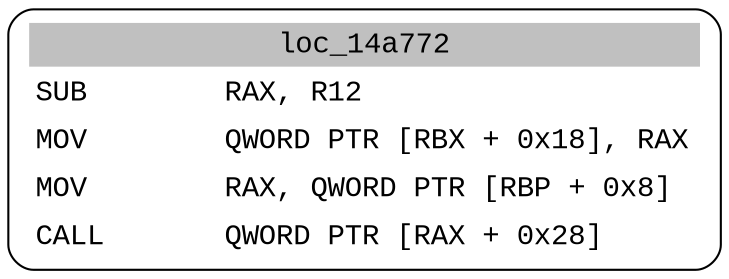 digraph asm_graph {
1941 [
shape="Mrecord" fontname="Courier New"label =<<table border="0" cellborder="0" cellpadding="3"><tr><td align="center" colspan="2" bgcolor="grey">loc_14a772</td></tr><tr><td align="left">SUB        RAX, R12</td></tr><tr><td align="left">MOV        QWORD PTR [RBX + 0x18], RAX</td></tr><tr><td align="left">MOV        RAX, QWORD PTR [RBP + 0x8]</td></tr><tr><td align="left">CALL       QWORD PTR [RAX + 0x28]</td></tr></table>> ];
}
